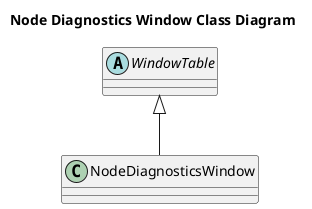@startuml
title "Node Diagnostics Window Class Diagram"
abstract WindowTable {
    
}
class NodeDiagnosticsWindow {

}
WindowTable <|-- NodeDiagnosticsWindow
@enduml